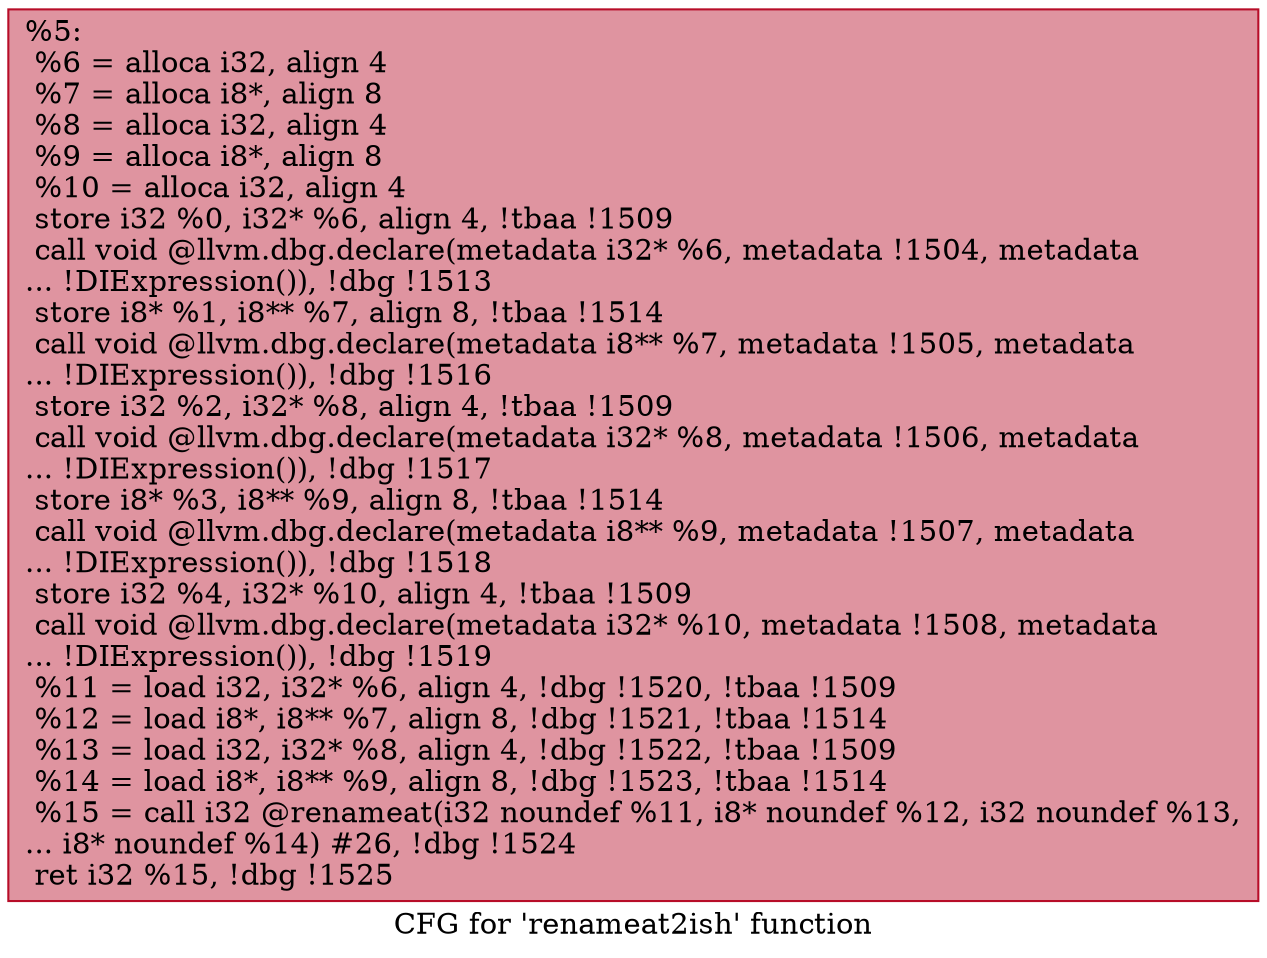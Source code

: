 digraph "CFG for 'renameat2ish' function" {
	label="CFG for 'renameat2ish' function";

	Node0x16019c0 [shape=record,color="#b70d28ff", style=filled, fillcolor="#b70d2870",label="{%5:\l  %6 = alloca i32, align 4\l  %7 = alloca i8*, align 8\l  %8 = alloca i32, align 4\l  %9 = alloca i8*, align 8\l  %10 = alloca i32, align 4\l  store i32 %0, i32* %6, align 4, !tbaa !1509\l  call void @llvm.dbg.declare(metadata i32* %6, metadata !1504, metadata\l... !DIExpression()), !dbg !1513\l  store i8* %1, i8** %7, align 8, !tbaa !1514\l  call void @llvm.dbg.declare(metadata i8** %7, metadata !1505, metadata\l... !DIExpression()), !dbg !1516\l  store i32 %2, i32* %8, align 4, !tbaa !1509\l  call void @llvm.dbg.declare(metadata i32* %8, metadata !1506, metadata\l... !DIExpression()), !dbg !1517\l  store i8* %3, i8** %9, align 8, !tbaa !1514\l  call void @llvm.dbg.declare(metadata i8** %9, metadata !1507, metadata\l... !DIExpression()), !dbg !1518\l  store i32 %4, i32* %10, align 4, !tbaa !1509\l  call void @llvm.dbg.declare(metadata i32* %10, metadata !1508, metadata\l... !DIExpression()), !dbg !1519\l  %11 = load i32, i32* %6, align 4, !dbg !1520, !tbaa !1509\l  %12 = load i8*, i8** %7, align 8, !dbg !1521, !tbaa !1514\l  %13 = load i32, i32* %8, align 4, !dbg !1522, !tbaa !1509\l  %14 = load i8*, i8** %9, align 8, !dbg !1523, !tbaa !1514\l  %15 = call i32 @renameat(i32 noundef %11, i8* noundef %12, i32 noundef %13,\l... i8* noundef %14) #26, !dbg !1524\l  ret i32 %15, !dbg !1525\l}"];
}
